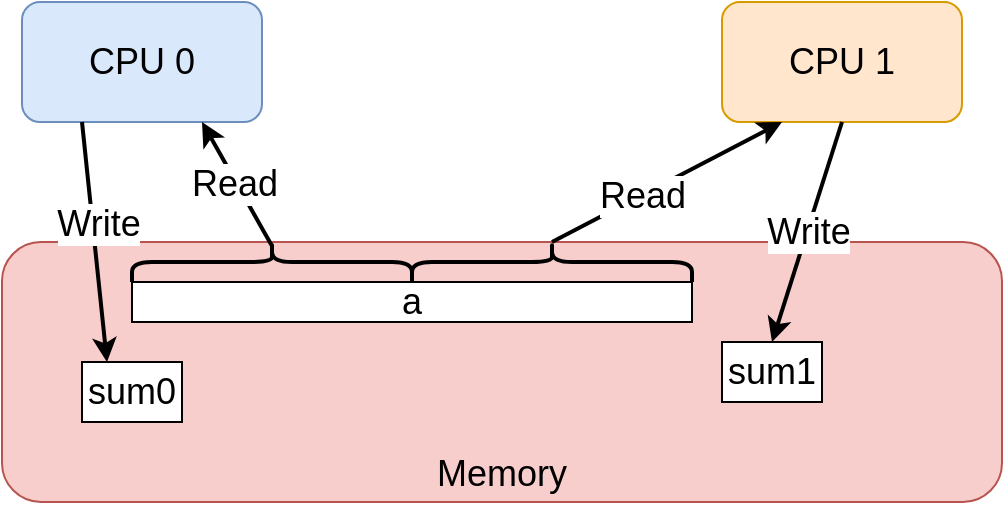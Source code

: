 <mxfile version="13.7.9" type="device"><diagram id="b5qxAFKo11-0QPp98HmD" name="Page-1"><mxGraphModel dx="786" dy="580" grid="1" gridSize="10" guides="1" tooltips="1" connect="1" arrows="1" fold="1" page="1" pageScale="1" pageWidth="827" pageHeight="1169" math="0" shadow="0"><root><mxCell id="0"/><mxCell id="1" parent="0"/><mxCell id="twjFiehL_Az8EUgGyXnY-1" value="&lt;font style=&quot;font-size: 18px;&quot;&gt;Memory&lt;/font&gt;" style="rounded=1;whiteSpace=wrap;html=1;fontSize=18;verticalAlign=bottom;labelPosition=center;verticalLabelPosition=middle;align=center;fillColor=#f8cecc;strokeColor=#b85450;" vertex="1" parent="1"><mxGeometry x="90" y="270" width="500" height="130" as="geometry"/></mxCell><mxCell id="twjFiehL_Az8EUgGyXnY-2" value="a" style="rounded=0;whiteSpace=wrap;html=1;fontSize=18;" vertex="1" parent="1"><mxGeometry x="155" y="290" width="280" height="20" as="geometry"/></mxCell><mxCell id="twjFiehL_Az8EUgGyXnY-3" value="sum1" style="rounded=0;whiteSpace=wrap;html=1;fontSize=18;" vertex="1" parent="1"><mxGeometry x="450" y="320" width="50" height="30" as="geometry"/></mxCell><mxCell id="twjFiehL_Az8EUgGyXnY-4" value="sum0" style="rounded=0;whiteSpace=wrap;html=1;fontSize=18;" vertex="1" parent="1"><mxGeometry x="130" y="330" width="50" height="30" as="geometry"/></mxCell><mxCell id="twjFiehL_Az8EUgGyXnY-5" value="CPU 0" style="rounded=1;whiteSpace=wrap;html=1;fontSize=18;fillColor=#dae8fc;strokeColor=#6c8ebf;" vertex="1" parent="1"><mxGeometry x="100" y="150" width="120" height="60" as="geometry"/></mxCell><mxCell id="twjFiehL_Az8EUgGyXnY-6" value="CPU 1" style="rounded=1;whiteSpace=wrap;html=1;fontSize=18;fillColor=#ffe6cc;strokeColor=#d79b00;" vertex="1" parent="1"><mxGeometry x="450" y="150" width="120" height="60" as="geometry"/></mxCell><mxCell id="twjFiehL_Az8EUgGyXnY-7" value="" style="shape=curlyBracket;whiteSpace=wrap;html=1;rounded=1;fontSize=18;direction=south;strokeWidth=2;" vertex="1" parent="1"><mxGeometry x="155" y="270" width="140" height="20" as="geometry"/></mxCell><mxCell id="twjFiehL_Az8EUgGyXnY-8" value="" style="shape=curlyBracket;whiteSpace=wrap;html=1;rounded=1;fontSize=18;direction=south;strokeWidth=2;" vertex="1" parent="1"><mxGeometry x="295" y="270" width="140" height="20" as="geometry"/></mxCell><mxCell id="twjFiehL_Az8EUgGyXnY-9" value="" style="endArrow=classic;html=1;fontSize=18;strokeWidth=2;entryX=0.75;entryY=1;entryDx=0;entryDy=0;exitX=0.1;exitY=0.5;exitDx=0;exitDy=0;exitPerimeter=0;" edge="1" parent="1" source="twjFiehL_Az8EUgGyXnY-7" target="twjFiehL_Az8EUgGyXnY-5"><mxGeometry width="50" height="50" relative="1" as="geometry"><mxPoint x="230" y="270" as="sourcePoint"/><mxPoint x="280" y="220" as="targetPoint"/></mxGeometry></mxCell><mxCell id="twjFiehL_Az8EUgGyXnY-13" value="Read" style="edgeLabel;html=1;align=center;verticalAlign=middle;resizable=0;points=[];fontSize=18;" vertex="1" connectable="0" parent="twjFiehL_Az8EUgGyXnY-9"><mxGeometry x="0.045" y="1" relative="1" as="geometry"><mxPoint as="offset"/></mxGeometry></mxCell><mxCell id="twjFiehL_Az8EUgGyXnY-10" value="" style="endArrow=classic;html=1;fontSize=18;strokeWidth=2;entryX=0.25;entryY=1;entryDx=0;entryDy=0;exitX=0.1;exitY=0.5;exitDx=0;exitDy=0;exitPerimeter=0;" edge="1" parent="1" target="twjFiehL_Az8EUgGyXnY-6"><mxGeometry width="50" height="50" relative="1" as="geometry"><mxPoint x="365" y="270" as="sourcePoint"/><mxPoint x="330" y="208" as="targetPoint"/></mxGeometry></mxCell><mxCell id="twjFiehL_Az8EUgGyXnY-14" value="Read" style="edgeLabel;html=1;align=center;verticalAlign=middle;resizable=0;points=[];fontSize=18;" vertex="1" connectable="0" parent="twjFiehL_Az8EUgGyXnY-10"><mxGeometry x="-0.214" relative="1" as="geometry"><mxPoint as="offset"/></mxGeometry></mxCell><mxCell id="twjFiehL_Az8EUgGyXnY-11" value="Write" style="endArrow=classic;html=1;strokeWidth=2;fontSize=18;exitX=0.5;exitY=1;exitDx=0;exitDy=0;entryX=0.5;entryY=0;entryDx=0;entryDy=0;" edge="1" parent="1" source="twjFiehL_Az8EUgGyXnY-6" target="twjFiehL_Az8EUgGyXnY-3"><mxGeometry width="50" height="50" relative="1" as="geometry"><mxPoint x="380" y="320" as="sourcePoint"/><mxPoint x="430" y="270" as="targetPoint"/></mxGeometry></mxCell><mxCell id="twjFiehL_Az8EUgGyXnY-12" value="" style="endArrow=classic;html=1;strokeWidth=2;fontSize=18;exitX=0.25;exitY=1;exitDx=0;exitDy=0;entryX=0.25;entryY=0;entryDx=0;entryDy=0;" edge="1" parent="1" source="twjFiehL_Az8EUgGyXnY-5" target="twjFiehL_Az8EUgGyXnY-4"><mxGeometry width="50" height="50" relative="1" as="geometry"><mxPoint x="380" y="320" as="sourcePoint"/><mxPoint x="430" y="270" as="targetPoint"/></mxGeometry></mxCell><mxCell id="twjFiehL_Az8EUgGyXnY-15" value="Write" style="edgeLabel;html=1;align=center;verticalAlign=middle;resizable=0;points=[];fontSize=18;" vertex="1" connectable="0" parent="twjFiehL_Az8EUgGyXnY-12"><mxGeometry x="-0.147" y="2" relative="1" as="geometry"><mxPoint as="offset"/></mxGeometry></mxCell></root></mxGraphModel></diagram></mxfile>